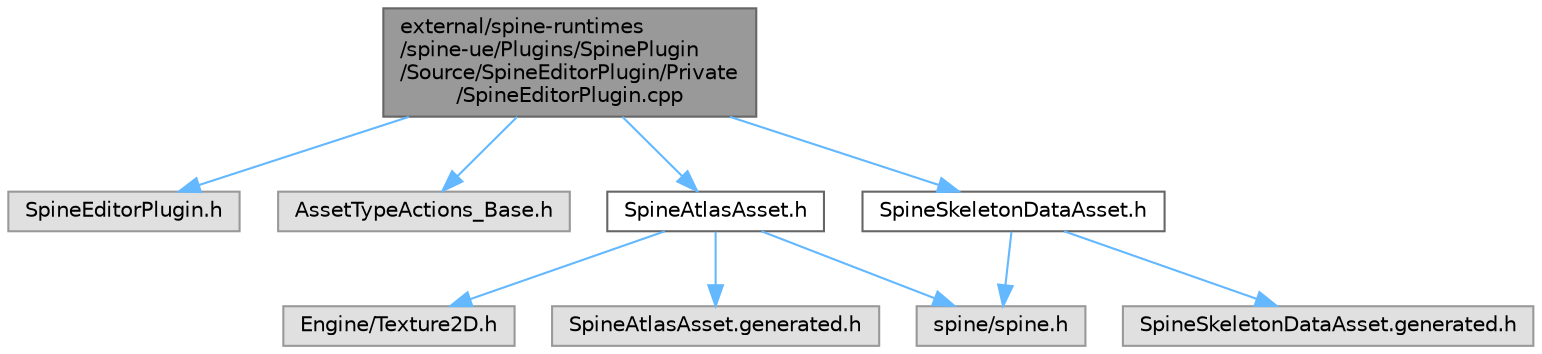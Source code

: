 digraph "external/spine-runtimes/spine-ue/Plugins/SpinePlugin/Source/SpineEditorPlugin/Private/SpineEditorPlugin.cpp"
{
 // LATEX_PDF_SIZE
  bgcolor="transparent";
  edge [fontname=Helvetica,fontsize=10,labelfontname=Helvetica,labelfontsize=10];
  node [fontname=Helvetica,fontsize=10,shape=box,height=0.2,width=0.4];
  Node1 [id="Node000001",label="external/spine-runtimes\l/spine-ue/Plugins/SpinePlugin\l/Source/SpineEditorPlugin/Private\l/SpineEditorPlugin.cpp",height=0.2,width=0.4,color="gray40", fillcolor="grey60", style="filled", fontcolor="black",tooltip=" "];
  Node1 -> Node2 [id="edge1_Node000001_Node000002",color="steelblue1",style="solid",tooltip=" "];
  Node2 [id="Node000002",label="SpineEditorPlugin.h",height=0.2,width=0.4,color="grey60", fillcolor="#E0E0E0", style="filled",tooltip=" "];
  Node1 -> Node3 [id="edge2_Node000001_Node000003",color="steelblue1",style="solid",tooltip=" "];
  Node3 [id="Node000003",label="AssetTypeActions_Base.h",height=0.2,width=0.4,color="grey60", fillcolor="#E0E0E0", style="filled",tooltip=" "];
  Node1 -> Node4 [id="edge3_Node000001_Node000004",color="steelblue1",style="solid",tooltip=" "];
  Node4 [id="Node000004",label="SpineAtlasAsset.h",height=0.2,width=0.4,color="grey40", fillcolor="white", style="filled",URL="$_spine_atlas_asset_8h.html",tooltip=" "];
  Node4 -> Node5 [id="edge4_Node000004_Node000005",color="steelblue1",style="solid",tooltip=" "];
  Node5 [id="Node000005",label="Engine/Texture2D.h",height=0.2,width=0.4,color="grey60", fillcolor="#E0E0E0", style="filled",tooltip=" "];
  Node4 -> Node6 [id="edge5_Node000004_Node000006",color="steelblue1",style="solid",tooltip=" "];
  Node6 [id="Node000006",label="spine/spine.h",height=0.2,width=0.4,color="grey60", fillcolor="#E0E0E0", style="filled",tooltip=" "];
  Node4 -> Node7 [id="edge6_Node000004_Node000007",color="steelblue1",style="solid",tooltip=" "];
  Node7 [id="Node000007",label="SpineAtlasAsset.generated.h",height=0.2,width=0.4,color="grey60", fillcolor="#E0E0E0", style="filled",tooltip=" "];
  Node1 -> Node8 [id="edge7_Node000001_Node000008",color="steelblue1",style="solid",tooltip=" "];
  Node8 [id="Node000008",label="SpineSkeletonDataAsset.h",height=0.2,width=0.4,color="grey40", fillcolor="white", style="filled",URL="$_spine_skeleton_data_asset_8h.html",tooltip=" "];
  Node8 -> Node6 [id="edge8_Node000008_Node000006",color="steelblue1",style="solid",tooltip=" "];
  Node8 -> Node9 [id="edge9_Node000008_Node000009",color="steelblue1",style="solid",tooltip=" "];
  Node9 [id="Node000009",label="SpineSkeletonDataAsset.generated.h",height=0.2,width=0.4,color="grey60", fillcolor="#E0E0E0", style="filled",tooltip=" "];
}
